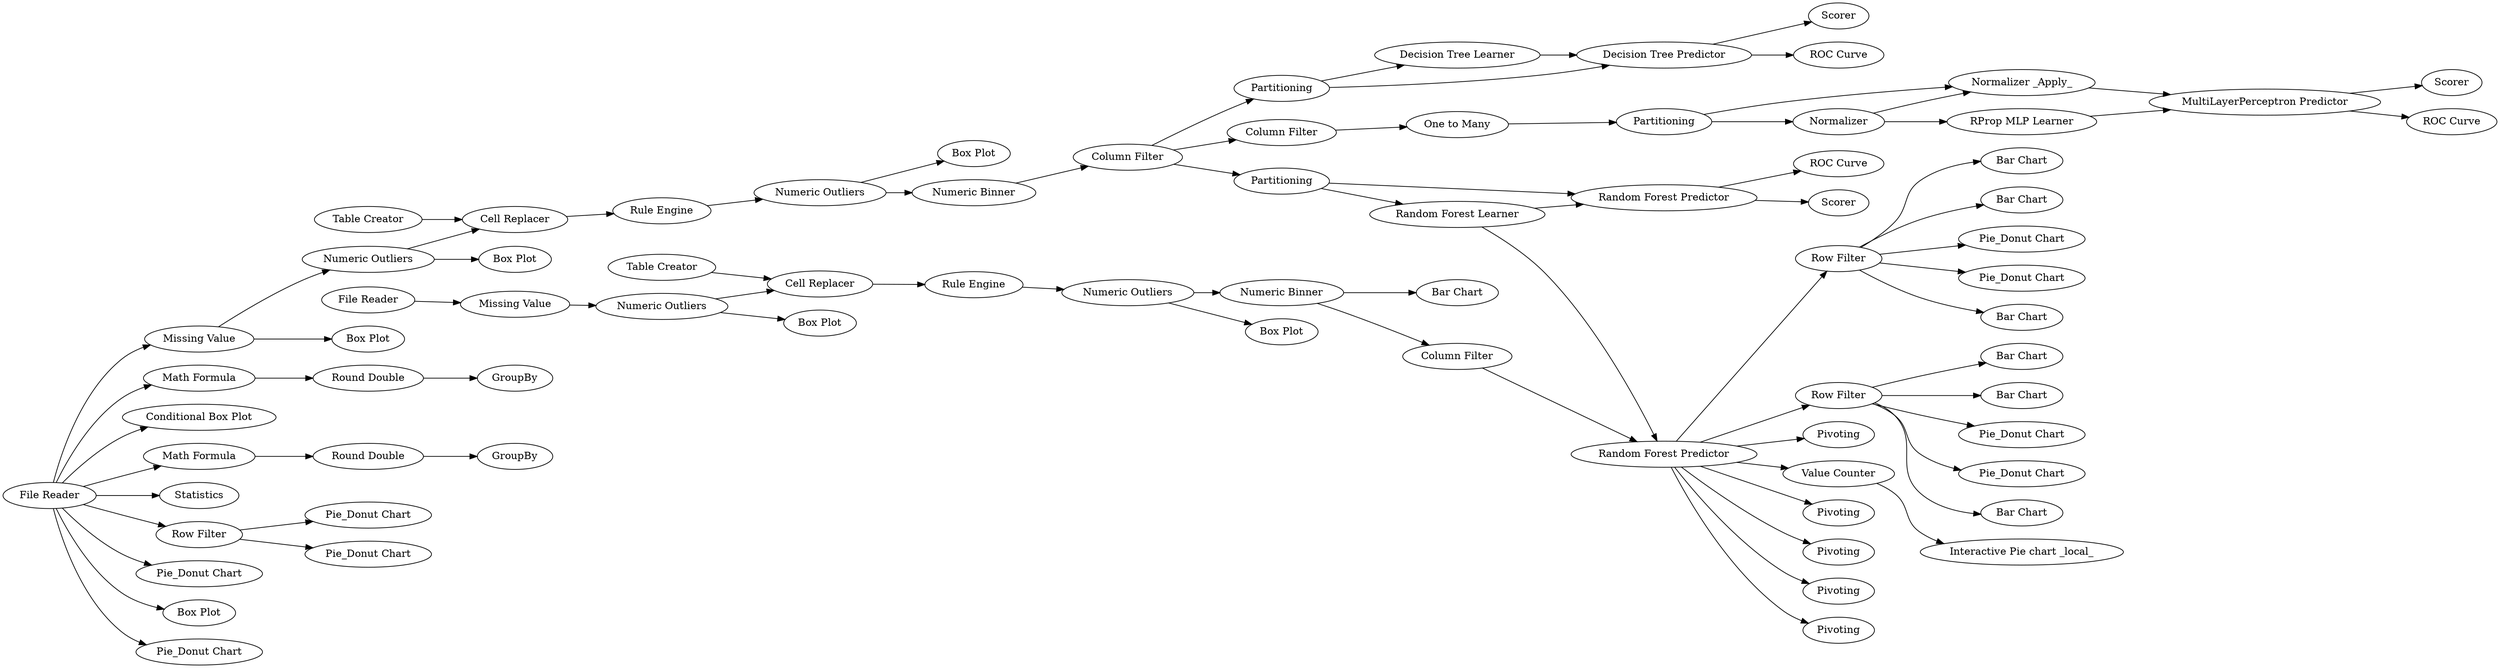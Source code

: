 digraph {
	114 -> 116
	92 -> 101
	74 -> 76
	10 -> 23
	1 -> 63
	61 -> 64
	51 -> 55
	115 -> 119
	76 -> 78
	115 -> 122
	114 -> 112
	94 -> 92
	79 -> 81
	71 -> 73
	40 -> 135
	73 -> 74
	1 -> 5
	73 -> 75
	1 -> 39
	103 -> 126
	1 -> 27
	65 -> 66
	129 -> 109
	115 -> 120
	107 -> 100
	87 -> 88
	103 -> 115
	103 -> 125
	1 -> 40
	1 -> 2
	58 -> 59
	101 -> 98
	61 -> 87
	115 -> 121
	76 -> 77
	5 -> 18
	1 -> 10
	100 -> 97
	27 -> 25
	103 -> 114
	93 -> 103
	97 -> 89
	103 -> 127
	52 -> 51
	82 -> 84
	1 -> 41
	64 -> 66
	45 -> 52
	82 -> 86
	64 -> 65
	61 -> 79
	88 -> 71
	75 -> 76
	98 -> 96
	58 -> 45
	55 -> 61
	23 -> 22
	40 -> 58
	66 -> 68
	114 -> 117
	79 -> 82
	98 -> 93
	97 -> 94
	101 -> 99
	103 -> 124
	103 -> 128
	115 -> 123
	103 -> 129
	81 -> 82
	81 -> 103
	1 -> 28
	51 -> 60
	90 -> 94
	114 -> 110
	66 -> 69
	114 -> 118
	56 -> 45
	71 -> 74
	18 -> 21
	27 -> 29
	103 [label="Random Forest Predictor"]
	126 [label=Pivoting]
	129 [label="Value Counter"]
	75 [label="RProp MLP Learner"]
	115 [label="Row Filter"]
	68 [label=Scorer]
	28 [label="Pie_Donut Chart"]
	23 [label="Round Double"]
	93 [label="Column Filter"]
	135 [label="Box Plot"]
	81 [label="Random Forest Learner"]
	5 [label="Math Formula"]
	107 [label="File Reader"]
	120 [label="Pie_Donut Chart"]
	29 [label="Pie_Donut Chart"]
	118 [label="Bar Chart"]
	27 [label="Row Filter"]
	79 [label=Partitioning]
	97 [label="Numeric Outliers"]
	58 [label="Numeric Outliers"]
	122 [label="Pie_Donut Chart"]
	92 [label="Rule Engine"]
	119 [label="Bar Chart"]
	41 [label="Box Plot"]
	98 [label="Numeric Binner"]
	125 [label=Pivoting]
	1 [label="File Reader"]
	22 [label=GroupBy]
	60 [label="Box Plot"]
	96 [label="Bar Chart"]
	71 [label=Partitioning]
	88 [label="One to Many"]
	52 [label="Rule Engine"]
	39 [label=Statistics]
	45 [label="Cell Replacer"]
	55 [label="Numeric Binner"]
	18 [label="Round Double"]
	21 [label=GroupBy]
	121 [label="Bar Chart"]
	64 [label=Partitioning]
	56 [label="Table Creator"]
	25 [label="Pie_Donut Chart"]
	114 [label="Row Filter"]
	59 [label="Box Plot"]
	123 [label="Bar Chart"]
	90 [label="Table Creator"]
	61 [label="Column Filter"]
	77 [label="ROC Curve"]
	124 [label=Pivoting]
	117 [label="Pie_Donut Chart"]
	94 [label="Cell Replacer"]
	99 [label="Box Plot"]
	82 [label="Random Forest Predictor"]
	65 [label="Decision Tree Learner"]
	69 [label="ROC Curve"]
	116 [label="Bar Chart"]
	40 [label="Missing Value"]
	128 [label=Pivoting]
	89 [label="Box Plot"]
	74 [label="Normalizer _Apply_"]
	78 [label=Scorer]
	84 [label="ROC Curve"]
	51 [label="Numeric Outliers"]
	109 [label="Interactive Pie chart _local_"]
	110 [label="Bar Chart"]
	10 [label="Math Formula"]
	86 [label=Scorer]
	112 [label="Pie_Donut Chart"]
	87 [label="Column Filter"]
	127 [label=Pivoting]
	101 [label="Numeric Outliers"]
	63 [label="Conditional Box Plot"]
	76 [label="MultiLayerPerceptron Predictor"]
	100 [label="Missing Value"]
	66 [label="Decision Tree Predictor"]
	73 [label=Normalizer]
	2 [label="Pie_Donut Chart"]
	rankdir=LR
}
